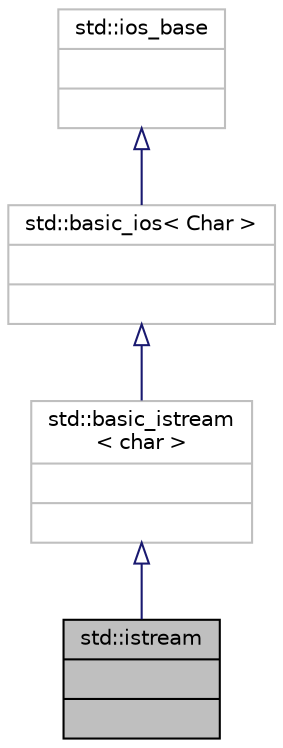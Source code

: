 digraph "std::istream"
{
  edge [fontname="Helvetica",fontsize="10",labelfontname="Helvetica",labelfontsize="10"];
  node [fontname="Helvetica",fontsize="10",shape=record];
  Node595 [label="{std::istream\n||}",height=0.2,width=0.4,color="black", fillcolor="grey75", style="filled", fontcolor="black"];
  Node596 -> Node595 [dir="back",color="midnightblue",fontsize="10",style="solid",arrowtail="onormal",fontname="Helvetica"];
  Node596 [label="{std::basic_istream\l\< char \>\n||}",height=0.2,width=0.4,color="grey75", fillcolor="white", style="filled",tooltip="STL class "];
  Node597 -> Node596 [dir="back",color="midnightblue",fontsize="10",style="solid",arrowtail="onormal",fontname="Helvetica"];
  Node597 [label="{std::basic_ios\< Char \>\n||}",height=0.2,width=0.4,color="grey75", fillcolor="white", style="filled",tooltip="STL class "];
  Node598 -> Node597 [dir="back",color="midnightblue",fontsize="10",style="solid",arrowtail="onormal",fontname="Helvetica"];
  Node598 [label="{std::ios_base\n||}",height=0.2,width=0.4,color="grey75", fillcolor="white", style="filled",tooltip="STL class "];
}
